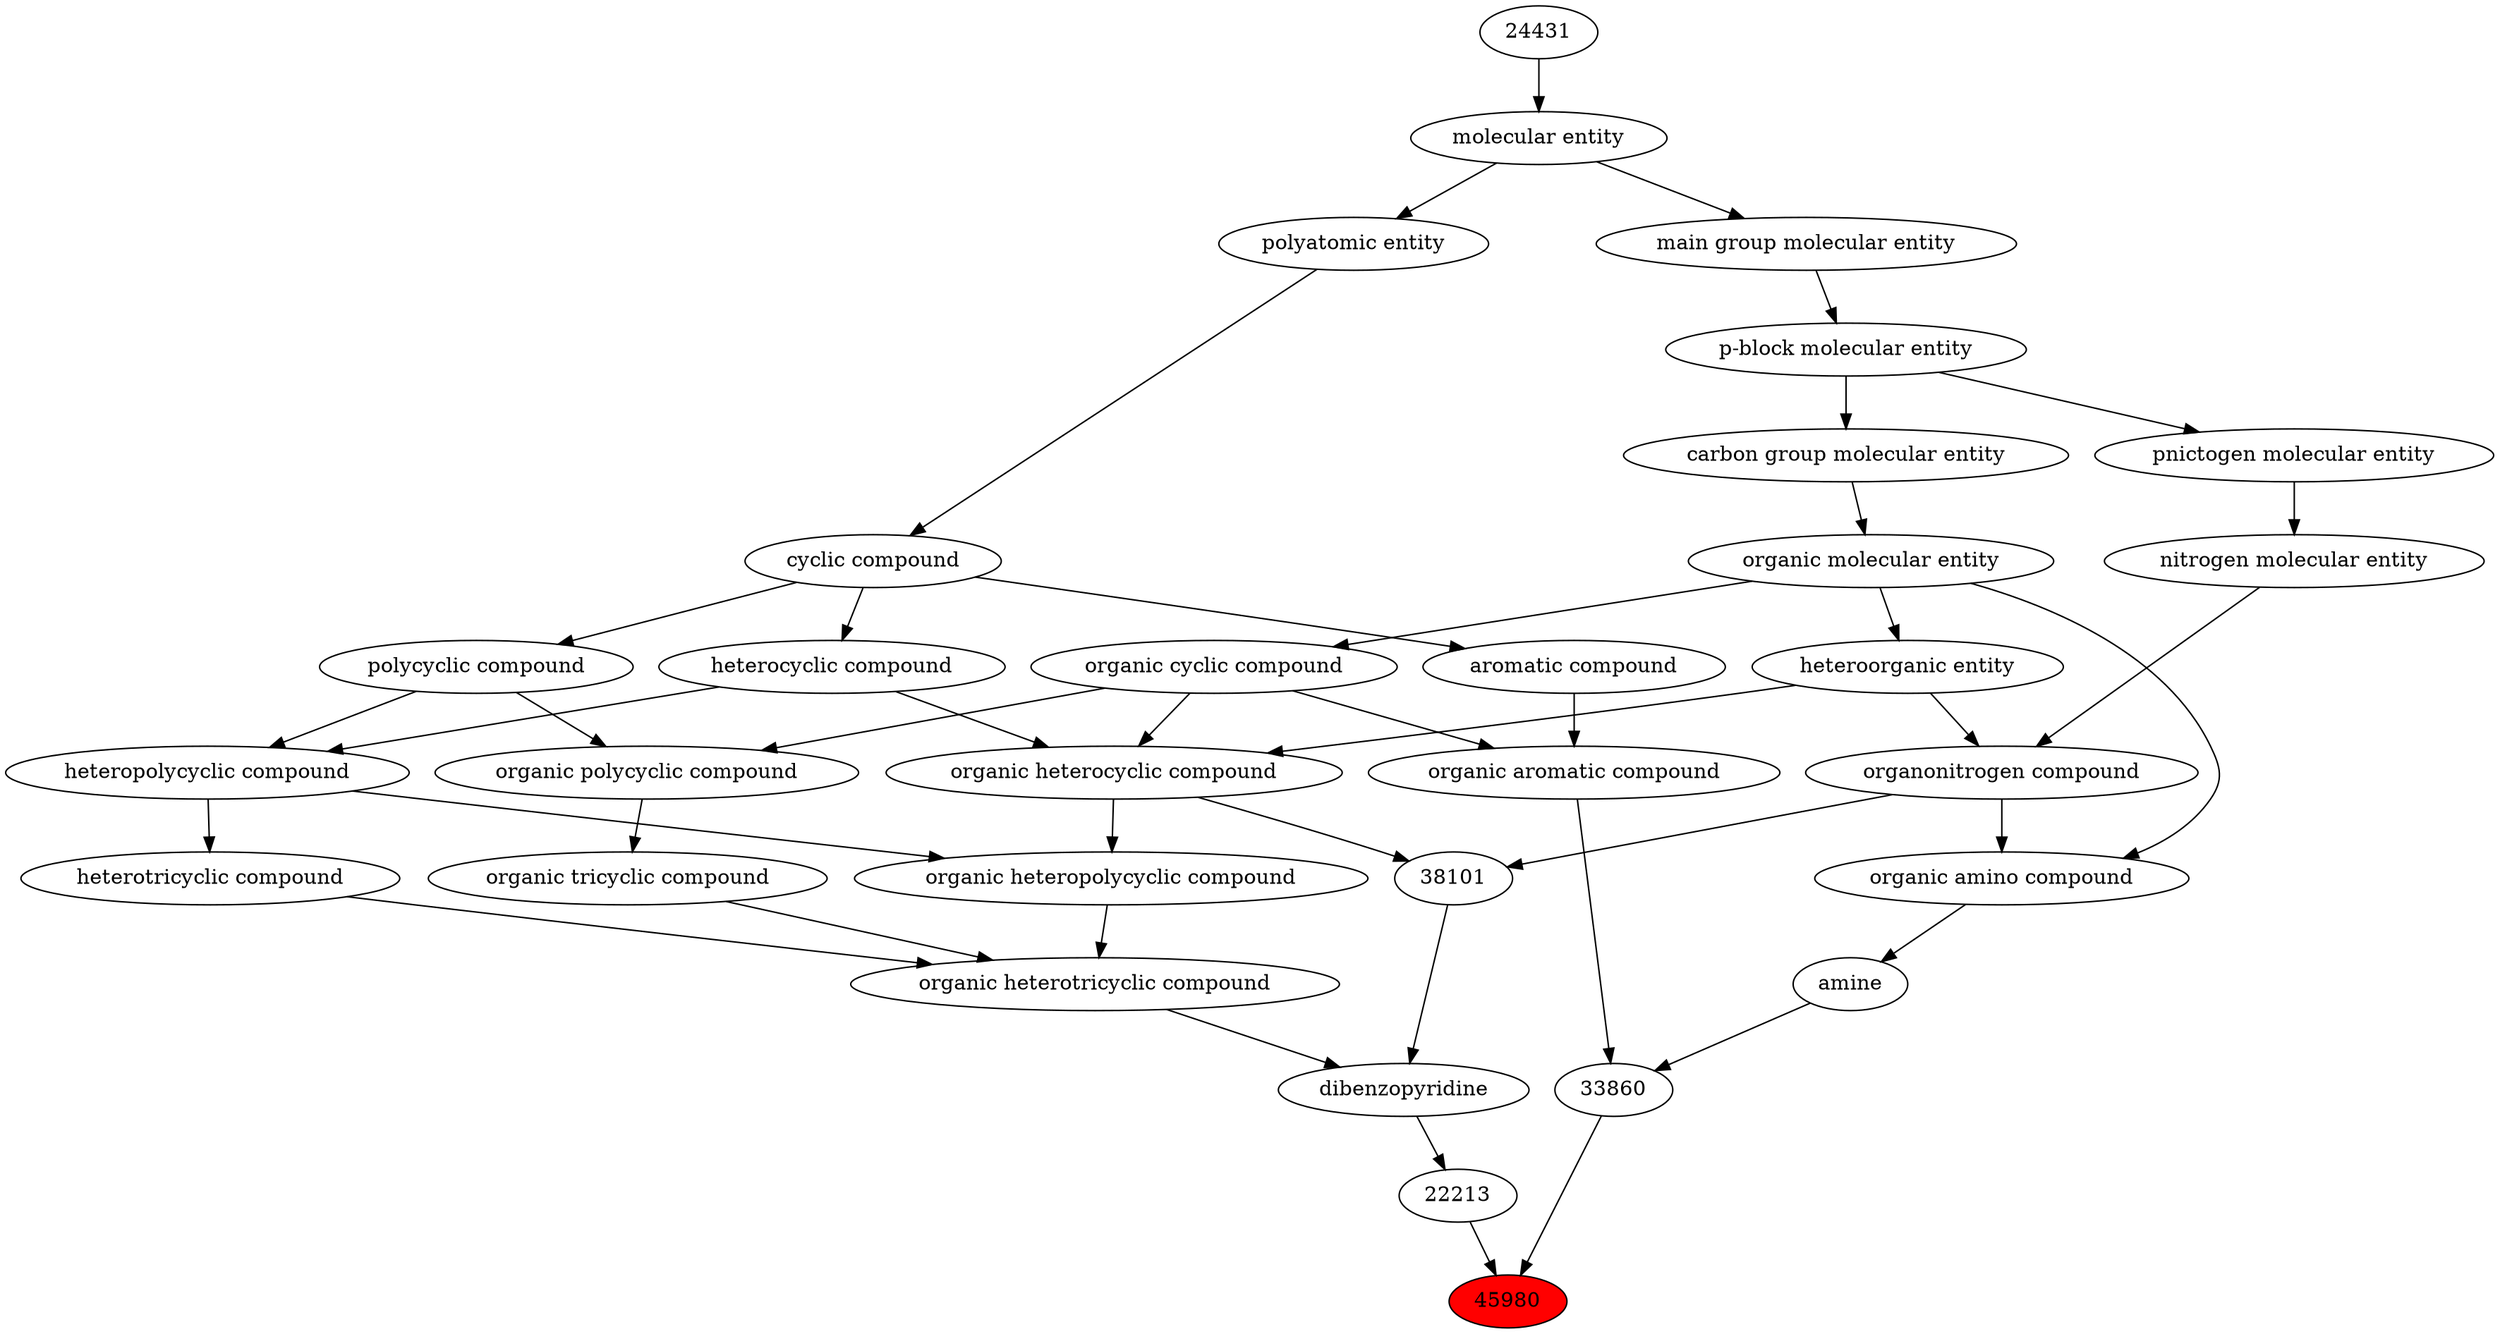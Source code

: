 digraph tree{ 
45980 [label="45980" fillcolor=red style=filled]
22213 -> 45980
33860 -> 45980
22213 [label="22213"]
39206 -> 22213
33860 [label="33860"]
33659 -> 33860
32952 -> 33860
39206 [label="dibenzopyridine"]
26979 -> 39206
38101 -> 39206
33659 [label="organic aromatic compound"]
33832 -> 33659
33655 -> 33659
32952 [label="amine"]
50047 -> 32952
26979 [label="organic heterotricyclic compound"]
38166 -> 26979
36688 -> 26979
51959 -> 26979
38101 [label="38101"]
24532 -> 38101
35352 -> 38101
33832 [label="organic cyclic compound"]
50860 -> 33832
33655 [label="aromatic compound"]
33595 -> 33655
50047 [label="organic amino compound"]
50860 -> 50047
35352 -> 50047
38166 [label="organic heteropolycyclic compound"]
24532 -> 38166
33671 -> 38166
36688 [label="heterotricyclic compound"]
33671 -> 36688
51959 [label="organic tricyclic compound"]
51958 -> 51959
24532 [label="organic heterocyclic compound"]
33285 -> 24532
33832 -> 24532
5686 -> 24532
35352 [label="organonitrogen compound"]
51143 -> 35352
33285 -> 35352
50860 [label="organic molecular entity"]
33582 -> 50860
33595 [label="cyclic compound"]
36357 -> 33595
33671 [label="heteropolycyclic compound"]
5686 -> 33671
33635 -> 33671
51958 [label="organic polycyclic compound"]
33832 -> 51958
33635 -> 51958
33285 [label="heteroorganic entity"]
50860 -> 33285
5686 [label="heterocyclic compound"]
33595 -> 5686
51143 [label="nitrogen molecular entity"]
33302 -> 51143
33582 [label="carbon group molecular entity"]
33675 -> 33582
36357 [label="polyatomic entity"]
23367 -> 36357
33635 [label="polycyclic compound"]
33595 -> 33635
33302 [label="pnictogen molecular entity"]
33675 -> 33302
33675 [label="p-block molecular entity"]
33579 -> 33675
23367 [label="molecular entity"]
24431 -> 23367
33579 [label="main group molecular entity"]
23367 -> 33579
24431 [label="24431"]
}